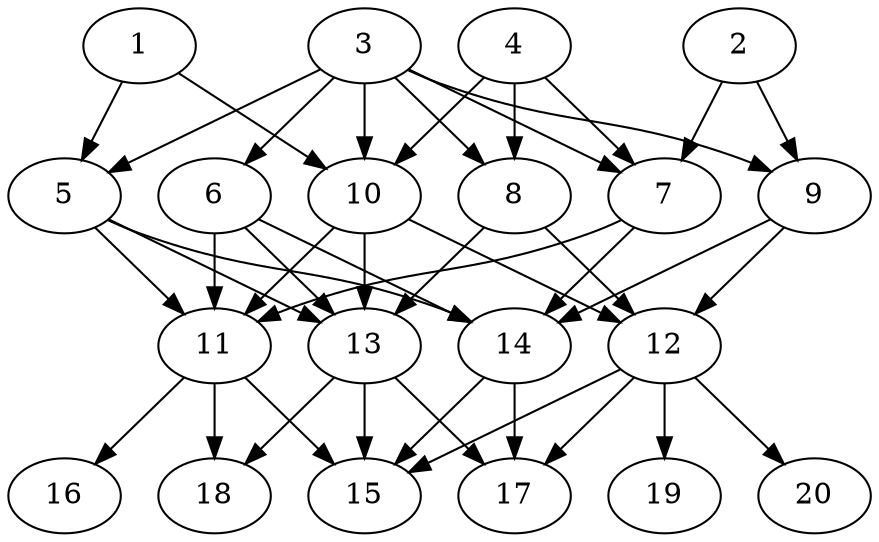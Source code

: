 // DAG automatically generated by daggen at Tue Jul 23 14:33:40 2019
// ./daggen --dot -n 20 --ccr 0.3 --fat 0.6 --regular 0.5 --density 0.8 --mindata 5242880 --maxdata 52428800 
digraph G {
  1 [size="111397547", alpha="0.19", expect_size="33419264"] 
  1 -> 5 [size ="33419264"]
  1 -> 10 [size ="33419264"]
  2 [size="164188160", alpha="0.13", expect_size="49256448"] 
  2 -> 7 [size ="49256448"]
  2 -> 9 [size ="49256448"]
  3 [size="167871147", alpha="0.10", expect_size="50361344"] 
  3 -> 5 [size ="50361344"]
  3 -> 6 [size ="50361344"]
  3 -> 7 [size ="50361344"]
  3 -> 8 [size ="50361344"]
  3 -> 9 [size ="50361344"]
  3 -> 10 [size ="50361344"]
  4 [size="133085867", alpha="0.05", expect_size="39925760"] 
  4 -> 7 [size ="39925760"]
  4 -> 8 [size ="39925760"]
  4 -> 10 [size ="39925760"]
  5 [size="77564587", alpha="0.02", expect_size="23269376"] 
  5 -> 11 [size ="23269376"]
  5 -> 13 [size ="23269376"]
  5 -> 14 [size ="23269376"]
  6 [size="165922133", alpha="0.16", expect_size="49776640"] 
  6 -> 11 [size ="49776640"]
  6 -> 13 [size ="49776640"]
  6 -> 14 [size ="49776640"]
  7 [size="85384533", alpha="0.17", expect_size="25615360"] 
  7 -> 11 [size ="25615360"]
  7 -> 14 [size ="25615360"]
  8 [size="45663573", alpha="0.10", expect_size="13699072"] 
  8 -> 12 [size ="13699072"]
  8 -> 13 [size ="13699072"]
  9 [size="171048960", alpha="0.17", expect_size="51314688"] 
  9 -> 12 [size ="51314688"]
  9 -> 14 [size ="51314688"]
  10 [size="43482453", alpha="0.03", expect_size="13044736"] 
  10 -> 11 [size ="13044736"]
  10 -> 12 [size ="13044736"]
  10 -> 13 [size ="13044736"]
  11 [size="24490667", alpha="0.08", expect_size="7347200"] 
  11 -> 15 [size ="7347200"]
  11 -> 16 [size ="7347200"]
  11 -> 18 [size ="7347200"]
  12 [size="170028373", alpha="0.13", expect_size="51008512"] 
  12 -> 15 [size ="51008512"]
  12 -> 17 [size ="51008512"]
  12 -> 19 [size ="51008512"]
  12 -> 20 [size ="51008512"]
  13 [size="117176320", alpha="0.15", expect_size="35152896"] 
  13 -> 15 [size ="35152896"]
  13 -> 17 [size ="35152896"]
  13 -> 18 [size ="35152896"]
  14 [size="38164480", alpha="0.05", expect_size="11449344"] 
  14 -> 15 [size ="11449344"]
  14 -> 17 [size ="11449344"]
  15 [size="81233920", alpha="0.02", expect_size="24370176"] 
  16 [size="97474560", alpha="0.16", expect_size="29242368"] 
  17 [size="68590933", alpha="0.17", expect_size="20577280"] 
  18 [size="47612587", alpha="0.02", expect_size="14283776"] 
  19 [size="126774613", alpha="0.14", expect_size="38032384"] 
  20 [size="107025067", alpha="0.19", expect_size="32107520"] 
}
